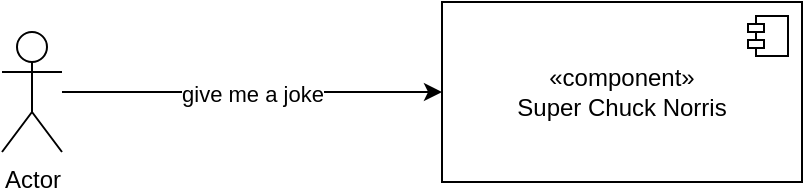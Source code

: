 <mxfile version="26.0.3" pages="4">
  <diagram name="functionnal" id="e7e014a7-5840-1c2e-5031-d8a46d1fe8dd">
    <mxGraphModel dx="2074" dy="1196" grid="1" gridSize="10" guides="1" tooltips="1" connect="1" arrows="1" fold="1" page="1" pageScale="1" pageWidth="1169" pageHeight="826" background="none" math="0" shadow="0">
      <root>
        <mxCell id="0" />
        <mxCell id="1" parent="0" />
        <mxCell id="1GnKk7UP_VFA82eOIgaa-44" value="give me a joke" style="edgeStyle=orthogonalEdgeStyle;rounded=0;orthogonalLoop=1;jettySize=auto;html=1;" parent="1" source="1GnKk7UP_VFA82eOIgaa-43" edge="1">
          <mxGeometry relative="1" as="geometry">
            <mxPoint x="600" y="285" as="targetPoint" />
          </mxGeometry>
        </mxCell>
        <mxCell id="1GnKk7UP_VFA82eOIgaa-43" value="Actor" style="shape=umlActor;verticalLabelPosition=bottom;verticalAlign=top;html=1;outlineConnect=0;" parent="1" vertex="1">
          <mxGeometry x="380" y="255" width="30" height="60" as="geometry" />
        </mxCell>
        <mxCell id="-uBETa88NqcuZYhCCnRG-1" value="«component»&lt;br&gt;Super Chuck Norris" style="html=1;dropTarget=0;whiteSpace=wrap;" parent="1" vertex="1">
          <mxGeometry x="600" y="240" width="180" height="90" as="geometry" />
        </mxCell>
        <mxCell id="-uBETa88NqcuZYhCCnRG-2" value="" style="shape=module;jettyWidth=8;jettyHeight=4;" parent="-uBETa88NqcuZYhCCnRG-1" vertex="1">
          <mxGeometry x="1" width="20" height="20" relative="1" as="geometry">
            <mxPoint x="-27" y="7" as="offset" />
          </mxGeometry>
        </mxCell>
      </root>
    </mxGraphModel>
  </diagram>
  <diagram id="HtZLqsFjLcXCLojwWV2-" name="software">
    <mxGraphModel dx="2074" dy="1196" grid="1" gridSize="10" guides="1" tooltips="1" connect="1" arrows="1" fold="1" page="1" pageScale="1" pageWidth="827" pageHeight="1169" math="0" shadow="0">
      <root>
        <mxCell id="0" />
        <mxCell id="1" parent="0" />
        <mxCell id="TY5imNcZOcsS9m7UP9F4-12" value="&lt;p style=&quot;margin:0px;margin-top:6px;text-align:center;&quot;&gt;&lt;b&gt;&amp;lt;&amp;lt;subsysteme&amp;gt;&amp;gt; Backend&lt;/b&gt;&lt;/p&gt;&lt;hr size=&quot;1&quot; style=&quot;border-style:solid;&quot;&gt;&lt;p style=&quot;margin:0px;margin-left:8px;&quot;&gt;&lt;br&gt;&lt;/p&gt;" style="align=left;overflow=fill;html=1;dropTarget=0;whiteSpace=wrap;" parent="1" vertex="1">
          <mxGeometry x="550" y="440" width="250" height="190" as="geometry" />
        </mxCell>
        <mxCell id="TY5imNcZOcsS9m7UP9F4-13" value="" style="shape=component;jettyWidth=8;jettyHeight=4;" parent="TY5imNcZOcsS9m7UP9F4-12" vertex="1">
          <mxGeometry x="1" width="20" height="20" relative="1" as="geometry">
            <mxPoint x="-24" y="4" as="offset" />
          </mxGeometry>
        </mxCell>
        <mxCell id="O_k-5xSKU5mdzjZsvHdu-3" value=":Jokes" style="html=1;dropTarget=0;whiteSpace=wrap;" parent="1" vertex="1">
          <mxGeometry x="585" y="500" width="180" height="90" as="geometry" />
        </mxCell>
        <mxCell id="O_k-5xSKU5mdzjZsvHdu-4" value="" style="shape=module;jettyWidth=8;jettyHeight=4;" parent="O_k-5xSKU5mdzjZsvHdu-3" vertex="1">
          <mxGeometry x="1" width="20" height="20" relative="1" as="geometry">
            <mxPoint x="-27" y="7" as="offset" />
          </mxGeometry>
        </mxCell>
        <mxCell id="TY5imNcZOcsS9m7UP9F4-14" value="&lt;p style=&quot;margin:0px;margin-top:6px;text-align:center;&quot;&gt;&lt;b&gt;&amp;lt;&amp;lt;subsysteme&amp;gt;&amp;gt; Frontend&lt;/b&gt;&lt;/p&gt;&lt;hr size=&quot;1&quot; style=&quot;border-style:solid;&quot;&gt;&lt;p style=&quot;margin:0px;margin-left:8px;&quot;&gt;&lt;br&gt;&lt;/p&gt;" style="align=left;overflow=fill;html=1;dropTarget=0;whiteSpace=wrap;" parent="1" vertex="1">
          <mxGeometry x="200" y="440" width="250" height="190" as="geometry" />
        </mxCell>
        <mxCell id="TY5imNcZOcsS9m7UP9F4-15" value="" style="shape=component;jettyWidth=8;jettyHeight=4;" parent="TY5imNcZOcsS9m7UP9F4-14" vertex="1">
          <mxGeometry x="1" width="20" height="20" relative="1" as="geometry">
            <mxPoint x="-24" y="4" as="offset" />
          </mxGeometry>
        </mxCell>
        <mxCell id="TY5imNcZOcsS9m7UP9F4-16" value=": SearchEngine jokes" style="html=1;dropTarget=0;whiteSpace=wrap;" parent="1" vertex="1">
          <mxGeometry x="235" y="500" width="180" height="90" as="geometry" />
        </mxCell>
        <mxCell id="TY5imNcZOcsS9m7UP9F4-17" value="" style="shape=module;jettyWidth=8;jettyHeight=4;" parent="TY5imNcZOcsS9m7UP9F4-16" vertex="1">
          <mxGeometry x="1" width="20" height="20" relative="1" as="geometry">
            <mxPoint x="-27" y="7" as="offset" />
          </mxGeometry>
        </mxCell>
        <mxCell id="TY5imNcZOcsS9m7UP9F4-18" value="" style="html=1;rounded=0;" parent="1" vertex="1">
          <mxGeometry x="415" y="530" width="30" height="30" as="geometry" />
        </mxCell>
        <mxCell id="TY5imNcZOcsS9m7UP9F4-19" value="" style="endArrow=none;html=1;rounded=0;align=center;verticalAlign=top;endFill=0;labelBackgroundColor=none;endSize=2;" parent="1" source="TY5imNcZOcsS9m7UP9F4-18" target="TY5imNcZOcsS9m7UP9F4-20" edge="1">
          <mxGeometry relative="1" as="geometry" />
        </mxCell>
        <mxCell id="TY5imNcZOcsS9m7UP9F4-20" value="" style="shape=requiredInterface;html=1;fontSize=11;align=center;fillColor=none;points=[];aspect=fixed;resizable=0;verticalAlign=bottom;labelPosition=center;verticalLabelPosition=top;flipH=1;" parent="1" vertex="1">
          <mxGeometry x="495" y="540" width="5" height="10" as="geometry" />
        </mxCell>
        <mxCell id="TY5imNcZOcsS9m7UP9F4-21" value="" style="html=1;rounded=0;rotation=90;" parent="1" vertex="1">
          <mxGeometry x="555" y="530" width="30" height="30" as="geometry" />
        </mxCell>
        <mxCell id="TY5imNcZOcsS9m7UP9F4-22" value="" style="endArrow=none;html=1;rounded=0;align=center;verticalAlign=top;endFill=0;labelBackgroundColor=none;endSize=2;" parent="1" source="TY5imNcZOcsS9m7UP9F4-21" target="TY5imNcZOcsS9m7UP9F4-23" edge="1">
          <mxGeometry relative="1" as="geometry" />
        </mxCell>
        <mxCell id="TY5imNcZOcsS9m7UP9F4-23" value="" style="ellipse;html=1;fontSize=11;align=center;fillColor=none;points=[];aspect=fixed;resizable=0;verticalAlign=bottom;labelPosition=center;verticalLabelPosition=top;flipH=1;rotation=-94;" parent="1" vertex="1">
          <mxGeometry x="500" y="541" width="8" height="8" as="geometry" />
        </mxCell>
        <mxCell id="TY5imNcZOcsS9m7UP9F4-24" value="&lt;p style=&quot;margin:0px;margin-top:6px;text-align:center;&quot;&gt;&lt;b&gt;&amp;lt;&amp;lt;subsysteme&amp;gt;&amp;gt; Backend&lt;/b&gt;&lt;/p&gt;&lt;hr size=&quot;1&quot; style=&quot;border-style:solid;&quot;&gt;&lt;p style=&quot;margin:0px;margin-left:8px;&quot;&gt;&lt;br&gt;&lt;/p&gt;" style="align=left;overflow=fill;html=1;dropTarget=0;whiteSpace=wrap;" parent="1" vertex="1">
          <mxGeometry x="545" y="730" width="250" height="190" as="geometry" />
        </mxCell>
        <mxCell id="TY5imNcZOcsS9m7UP9F4-25" value="" style="shape=component;jettyWidth=8;jettyHeight=4;" parent="TY5imNcZOcsS9m7UP9F4-24" vertex="1">
          <mxGeometry x="1" width="20" height="20" relative="1" as="geometry">
            <mxPoint x="-24" y="4" as="offset" />
          </mxGeometry>
        </mxCell>
        <mxCell id="TY5imNcZOcsS9m7UP9F4-26" value=":Jokes" style="html=1;dropTarget=0;whiteSpace=wrap;" parent="1" vertex="1">
          <mxGeometry x="580" y="790" width="180" height="90" as="geometry" />
        </mxCell>
        <mxCell id="TY5imNcZOcsS9m7UP9F4-27" value="" style="shape=module;jettyWidth=8;jettyHeight=4;" parent="TY5imNcZOcsS9m7UP9F4-26" vertex="1">
          <mxGeometry x="1" width="20" height="20" relative="1" as="geometry">
            <mxPoint x="-27" y="7" as="offset" />
          </mxGeometry>
        </mxCell>
        <mxCell id="TY5imNcZOcsS9m7UP9F4-32" value="" style="html=1;rounded=0;" parent="1" vertex="1">
          <mxGeometry x="550" y="820" width="30" height="30" as="geometry" />
        </mxCell>
        <mxCell id="TY5imNcZOcsS9m7UP9F4-33" value="" style="endArrow=none;html=1;rounded=0;align=center;verticalAlign=top;endFill=0;labelBackgroundColor=none;endSize=2;" parent="1" source="TY5imNcZOcsS9m7UP9F4-32" target="TY5imNcZOcsS9m7UP9F4-34" edge="1">
          <mxGeometry relative="1" as="geometry" />
        </mxCell>
        <mxCell id="TY5imNcZOcsS9m7UP9F4-34" value="" style="ellipse;html=1;fontSize=11;align=center;fillColor=none;points=[];aspect=fixed;resizable=0;verticalAlign=bottom;labelPosition=center;verticalLabelPosition=top;flipH=1;" parent="1" vertex="1">
          <mxGeometry x="495" y="831" width="8" height="8" as="geometry" />
        </mxCell>
        <mxCell id="TY5imNcZOcsS9m7UP9F4-38" value="" style="html=1;rounded=0;" parent="1" vertex="1">
          <mxGeometry x="660" y="590" width="30" height="30" as="geometry" />
        </mxCell>
        <mxCell id="TY5imNcZOcsS9m7UP9F4-39" value="" style="endArrow=none;html=1;rounded=0;align=center;verticalAlign=top;endFill=0;labelBackgroundColor=none;endSize=2;entryX=1.043;entryY=0.386;entryDx=0;entryDy=0;entryPerimeter=0;" parent="1" source="TY5imNcZOcsS9m7UP9F4-38" target="TY5imNcZOcsS9m7UP9F4-40" edge="1">
          <mxGeometry relative="1" as="geometry">
            <mxPoint x="510" y="680" as="targetPoint" />
            <Array as="points">
              <mxPoint x="675" y="680" />
              <mxPoint x="500" y="680" />
            </Array>
          </mxGeometry>
        </mxCell>
        <mxCell id="TY5imNcZOcsS9m7UP9F4-40" value="" style="shape=requiredInterface;html=1;fontSize=11;align=center;fillColor=none;points=[];aspect=fixed;resizable=0;verticalAlign=bottom;labelPosition=center;verticalLabelPosition=top;flipH=1;rotation=90;" parent="1" vertex="1">
          <mxGeometry x="496.5" y="821" width="5" height="10" as="geometry" />
        </mxCell>
      </root>
    </mxGraphModel>
  </diagram>
  <diagram id="mmCyM0b2NF3E7Uu_dUxY" name="technical aws">
    <mxGraphModel dx="2074" dy="1196" grid="1" gridSize="10" guides="1" tooltips="1" connect="1" arrows="1" fold="1" page="1" pageScale="1" pageWidth="827" pageHeight="1169" math="0" shadow="0">
      <root>
        <mxCell id="0" />
        <mxCell id="1" parent="0" />
        <mxCell id="1Vyqty4b7GXzDvnIzLsj-1" value="AWS Cloud" style="points=[[0,0],[0.25,0],[0.5,0],[0.75,0],[1,0],[1,0.25],[1,0.5],[1,0.75],[1,1],[0.75,1],[0.5,1],[0.25,1],[0,1],[0,0.75],[0,0.5],[0,0.25]];outlineConnect=0;gradientColor=none;html=1;whiteSpace=wrap;fontSize=12;fontStyle=0;container=1;pointerEvents=0;collapsible=0;recursiveResize=0;shape=mxgraph.aws4.group;grIcon=mxgraph.aws4.group_aws_cloud_alt;strokeColor=#232F3E;fillColor=none;verticalAlign=top;align=left;spacingLeft=30;fontColor=#232F3E;dashed=0;" parent="1" vertex="1">
          <mxGeometry x="200" y="240" width="510" height="670" as="geometry" />
        </mxCell>
        <mxCell id="1Vyqty4b7GXzDvnIzLsj-2" value="Region" style="points=[[0,0],[0.25,0],[0.5,0],[0.75,0],[1,0],[1,0.25],[1,0.5],[1,0.75],[1,1],[0.75,1],[0.5,1],[0.25,1],[0,1],[0,0.75],[0,0.5],[0,0.25]];outlineConnect=0;gradientColor=none;html=1;whiteSpace=wrap;fontSize=12;fontStyle=0;container=1;pointerEvents=0;collapsible=0;recursiveResize=0;shape=mxgraph.aws4.group;grIcon=mxgraph.aws4.group_region;strokeColor=#00A4A6;fillColor=none;verticalAlign=top;align=left;spacingLeft=30;fontColor=#147EBA;dashed=1;" parent="1Vyqty4b7GXzDvnIzLsj-1" vertex="1">
          <mxGeometry x="40" y="40" width="460" height="620" as="geometry" />
        </mxCell>
        <mxCell id="1Vyqty4b7GXzDvnIzLsj-3" value="VPC" style="points=[[0,0],[0.25,0],[0.5,0],[0.75,0],[1,0],[1,0.25],[1,0.5],[1,0.75],[1,1],[0.75,1],[0.5,1],[0.25,1],[0,1],[0,0.75],[0,0.5],[0,0.25]];outlineConnect=0;gradientColor=none;html=1;whiteSpace=wrap;fontSize=12;fontStyle=0;container=1;pointerEvents=0;collapsible=0;recursiveResize=0;shape=mxgraph.aws4.group;grIcon=mxgraph.aws4.group_vpc2;strokeColor=#8C4FFF;fillColor=none;verticalAlign=top;align=left;spacingLeft=30;fontColor=#AAB7B8;dashed=0;" parent="1Vyqty4b7GXzDvnIzLsj-2" vertex="1">
          <mxGeometry x="160" y="160" width="280" height="450" as="geometry" />
        </mxCell>
        <mxCell id="z8LfWfe8zao_wunuXSeL-3" value="Private subnet" style="points=[[0,0],[0.25,0],[0.5,0],[0.75,0],[1,0],[1,0.25],[1,0.5],[1,0.75],[1,1],[0.75,1],[0.5,1],[0.25,1],[0,1],[0,0.75],[0,0.5],[0,0.25]];outlineConnect=0;gradientColor=none;html=1;whiteSpace=wrap;fontSize=12;fontStyle=0;container=1;pointerEvents=0;collapsible=0;recursiveResize=0;shape=mxgraph.aws4.group;grIcon=mxgraph.aws4.group_security_group;grStroke=0;strokeColor=#00A4A6;fillColor=#E6F6F7;verticalAlign=top;align=left;spacingLeft=30;fontColor=#147EBA;dashed=0;" vertex="1" parent="1Vyqty4b7GXzDvnIzLsj-3">
          <mxGeometry x="41" y="40" width="199" height="400" as="geometry" />
        </mxCell>
        <mxCell id="z8LfWfe8zao_wunuXSeL-4" value="" style="sketch=0;outlineConnect=0;fontColor=#232F3E;gradientColor=none;fillColor=#C925D1;strokeColor=none;dashed=0;verticalLabelPosition=bottom;verticalAlign=top;align=center;html=1;fontSize=12;fontStyle=0;aspect=fixed;pointerEvents=1;shape=mxgraph.aws4.rds_postgresql_instance;" vertex="1" parent="z8LfWfe8zao_wunuXSeL-3">
          <mxGeometry x="60.5" y="310" width="78" height="78" as="geometry" />
        </mxCell>
        <mxCell id="z8LfWfe8zao_wunuXSeL-6" value="Fargate computing" style="points=[[0,0],[0.25,0],[0.5,0],[0.75,0],[1,0],[1,0.25],[1,0.5],[1,0.75],[1,1],[0.75,1],[0.5,1],[0.25,1],[0,1],[0,0.75],[0,0.5],[0,0.25]];outlineConnect=0;gradientColor=none;html=1;whiteSpace=wrap;fontSize=12;fontStyle=0;container=1;pointerEvents=0;collapsible=0;recursiveResize=0;shape=mxgraph.aws4.group;grIcon=mxgraph.aws4.group_ec2_instance_contents;strokeColor=#D86613;fillColor=none;verticalAlign=top;align=left;spacingLeft=30;fontColor=#D86613;dashed=0;" vertex="1" parent="z8LfWfe8zao_wunuXSeL-3">
          <mxGeometry x="9" y="40" width="181" height="230" as="geometry" />
        </mxCell>
        <mxCell id="z8LfWfe8zao_wunuXSeL-8" value="BackEnd" style="sketch=0;outlineConnect=0;fontColor=#232F3E;gradientColor=none;fillColor=#ED7100;strokeColor=none;dashed=0;verticalLabelPosition=bottom;verticalAlign=top;align=center;html=1;fontSize=12;fontStyle=0;aspect=fixed;pointerEvents=1;shape=mxgraph.aws4.container_2;" vertex="1" parent="z8LfWfe8zao_wunuXSeL-6">
          <mxGeometry x="66.5" y="140.5" width="48" height="31" as="geometry" />
        </mxCell>
        <mxCell id="z8LfWfe8zao_wunuXSeL-15" style="edgeStyle=orthogonalEdgeStyle;rounded=0;orthogonalLoop=1;jettySize=auto;html=1;" edge="1" parent="z8LfWfe8zao_wunuXSeL-3" source="z8LfWfe8zao_wunuXSeL-8" target="z8LfWfe8zao_wunuXSeL-4">
          <mxGeometry relative="1" as="geometry" />
        </mxCell>
        <mxCell id="1Vyqty4b7GXzDvnIzLsj-4" value="API Gateway&lt;div&gt;(BackEnd)&lt;/div&gt;" style="sketch=0;points=[[0,0,0],[0.25,0,0],[0.5,0,0],[0.75,0,0],[1,0,0],[0,1,0],[0.25,1,0],[0.5,1,0],[0.75,1,0],[1,1,0],[0,0.25,0],[0,0.5,0],[0,0.75,0],[1,0.25,0],[1,0.5,0],[1,0.75,0]];outlineConnect=0;fontColor=#232F3E;fillColor=#8C4FFF;strokeColor=#ffffff;dashed=0;verticalLabelPosition=bottom;verticalAlign=top;align=center;html=1;fontSize=12;fontStyle=0;aspect=fixed;shape=mxgraph.aws4.resourceIcon;resIcon=mxgraph.aws4.api_gateway;" parent="1Vyqty4b7GXzDvnIzLsj-2" vertex="1">
          <mxGeometry x="20" y="357" width="78" height="78" as="geometry" />
        </mxCell>
        <mxCell id="1Vyqty4b7GXzDvnIzLsj-5" value="ECS" style="sketch=0;points=[[0,0,0],[0.25,0,0],[0.5,0,0],[0.75,0,0],[1,0,0],[0,1,0],[0.25,1,0],[0.5,1,0],[0.75,1,0],[1,1,0],[0,0.25,0],[0,0.5,0],[0,0.75,0],[1,0.25,0],[1,0.5,0],[1,0.75,0]];outlineConnect=0;fontColor=#232F3E;fillColor=#ED7100;strokeColor=#ffffff;dashed=0;verticalLabelPosition=bottom;verticalAlign=top;align=center;html=1;fontSize=12;fontStyle=0;aspect=fixed;shape=mxgraph.aws4.resourceIcon;resIcon=mxgraph.aws4.ecs;" parent="1Vyqty4b7GXzDvnIzLsj-2" vertex="1">
          <mxGeometry x="261" y="40" width="78" height="78" as="geometry" />
        </mxCell>
        <mxCell id="z8LfWfe8zao_wunuXSeL-12" value="S3 FrontEnd" style="sketch=0;points=[[0,0,0],[0.25,0,0],[0.5,0,0],[0.75,0,0],[1,0,0],[0,1,0],[0.25,1,0],[0.5,1,0],[0.75,1,0],[1,1,0],[0,0.25,0],[0,0.5,0],[0,0.75,0],[1,0.25,0],[1,0.5,0],[1,0.75,0]];outlineConnect=0;fontColor=#232F3E;fillColor=#7AA116;strokeColor=#ffffff;dashed=0;verticalLabelPosition=bottom;verticalAlign=top;align=center;html=1;fontSize=12;fontStyle=0;aspect=fixed;shape=mxgraph.aws4.resourceIcon;resIcon=mxgraph.aws4.s3;" vertex="1" parent="1Vyqty4b7GXzDvnIzLsj-2">
          <mxGeometry x="20" y="40" width="78" height="78" as="geometry" />
        </mxCell>
        <mxCell id="z8LfWfe8zao_wunuXSeL-14" style="edgeStyle=orthogonalEdgeStyle;rounded=0;orthogonalLoop=1;jettySize=auto;html=1;" edge="1" parent="1Vyqty4b7GXzDvnIzLsj-2" source="z8LfWfe8zao_wunuXSeL-13" target="z8LfWfe8zao_wunuXSeL-12">
          <mxGeometry relative="1" as="geometry" />
        </mxCell>
        <mxCell id="z8LfWfe8zao_wunuXSeL-13" value="Amplify (FrontEnd)" style="sketch=0;points=[[0,0,0],[0.25,0,0],[0.5,0,0],[0.75,0,0],[1,0,0],[0,1,0],[0.25,1,0],[0.5,1,0],[0.75,1,0],[1,1,0],[0,0.25,0],[0,0.5,0],[0,0.75,0],[1,0.25,0],[1,0.5,0],[1,0.75,0]];outlineConnect=0;fontColor=#232F3E;fillColor=#DD344C;strokeColor=#ffffff;dashed=0;verticalLabelPosition=bottom;verticalAlign=top;align=center;html=1;fontSize=12;fontStyle=0;aspect=fixed;shape=mxgraph.aws4.resourceIcon;resIcon=mxgraph.aws4.amplify;" vertex="1" parent="1Vyqty4b7GXzDvnIzLsj-2">
          <mxGeometry x="20" y="240" width="78" height="78" as="geometry" />
        </mxCell>
        <mxCell id="z8LfWfe8zao_wunuXSeL-10" style="edgeStyle=orthogonalEdgeStyle;rounded=0;orthogonalLoop=1;jettySize=auto;html=1;" edge="1" parent="1Vyqty4b7GXzDvnIzLsj-2" source="1Vyqty4b7GXzDvnIzLsj-4" target="z8LfWfe8zao_wunuXSeL-8">
          <mxGeometry relative="1" as="geometry" />
        </mxCell>
        <mxCell id="z8LfWfe8zao_wunuXSeL-9" style="edgeStyle=orthogonalEdgeStyle;rounded=0;orthogonalLoop=1;jettySize=auto;html=1;" edge="1" parent="1Vyqty4b7GXzDvnIzLsj-2" source="1Vyqty4b7GXzDvnIzLsj-5" target="z8LfWfe8zao_wunuXSeL-6">
          <mxGeometry relative="1" as="geometry" />
        </mxCell>
        <mxCell id="z8LfWfe8zao_wunuXSeL-11" value="" style="image;points=[];aspect=fixed;html=1;align=center;shadow=0;dashed=0;image=img/lib/allied_telesis/computer_and_terminals/Personal_Computer.svg;" vertex="1" parent="1">
          <mxGeometry x="60" y="583" width="45.6" height="61.8" as="geometry" />
        </mxCell>
        <mxCell id="z8LfWfe8zao_wunuXSeL-16" style="edgeStyle=orthogonalEdgeStyle;rounded=0;orthogonalLoop=1;jettySize=auto;html=1;entryX=0;entryY=0.5;entryDx=0;entryDy=0;entryPerimeter=0;" edge="1" parent="1" source="z8LfWfe8zao_wunuXSeL-11" target="z8LfWfe8zao_wunuXSeL-13">
          <mxGeometry relative="1" as="geometry" />
        </mxCell>
        <mxCell id="z8LfWfe8zao_wunuXSeL-17" style="edgeStyle=orthogonalEdgeStyle;rounded=0;orthogonalLoop=1;jettySize=auto;html=1;entryX=0;entryY=0.5;entryDx=0;entryDy=0;entryPerimeter=0;" edge="1" parent="1" source="z8LfWfe8zao_wunuXSeL-11" target="1Vyqty4b7GXzDvnIzLsj-4">
          <mxGeometry relative="1" as="geometry" />
        </mxCell>
      </root>
    </mxGraphModel>
  </diagram>
  <diagram id="Gy1y1R7X9sOHafbf4RVx" name="technical docker">
    <mxGraphModel dx="2074" dy="1196" grid="1" gridSize="10" guides="1" tooltips="1" connect="1" arrows="1" fold="1" page="1" pageScale="1" pageWidth="827" pageHeight="1169" math="0" shadow="0">
      <root>
        <mxCell id="0" />
        <mxCell id="1" parent="0" />
        <mxCell id="bp-uVhemrb7M6yFq0cPX-5" style="edgeStyle=orthogonalEdgeStyle;rounded=0;orthogonalLoop=1;jettySize=auto;html=1;" edge="1" parent="1" source="bp-uVhemrb7M6yFq0cPX-2" target="bp-uVhemrb7M6yFq0cPX-4">
          <mxGeometry relative="1" as="geometry" />
        </mxCell>
        <mxCell id="bp-uVhemrb7M6yFq0cPX-2" value="Container BackEnd" style="sketch=0;outlineConnect=0;fontColor=#232F3E;gradientColor=none;strokeColor=#232F3E;fillColor=#ffffff;dashed=0;verticalLabelPosition=bottom;verticalAlign=top;align=center;html=1;fontSize=12;fontStyle=0;aspect=fixed;shape=mxgraph.aws4.resourceIcon;resIcon=mxgraph.aws4.container_2;" vertex="1" parent="1">
          <mxGeometry x="274" y="440" width="140" height="140" as="geometry" />
        </mxCell>
        <mxCell id="bp-uVhemrb7M6yFq0cPX-3" value="Container FrontEnd" style="sketch=0;outlineConnect=0;fontColor=#232F3E;gradientColor=none;strokeColor=#232F3E;fillColor=#ffffff;dashed=0;verticalLabelPosition=bottom;verticalAlign=top;align=center;html=1;fontSize=12;fontStyle=0;aspect=fixed;shape=mxgraph.aws4.resourceIcon;resIcon=mxgraph.aws4.container_2;" vertex="1" parent="1">
          <mxGeometry x="274" y="260" width="140" height="140" as="geometry" />
        </mxCell>
        <mxCell id="bp-uVhemrb7M6yFq0cPX-4" value="PostgreSQL Container" style="sketch=0;outlineConnect=0;fontColor=#232F3E;gradientColor=none;strokeColor=#232F3E;fillColor=#ffffff;dashed=0;verticalLabelPosition=bottom;verticalAlign=top;align=center;html=1;fontSize=12;fontStyle=0;aspect=fixed;shape=mxgraph.aws4.resourceIcon;resIcon=mxgraph.aws4.container_1;" vertex="1" parent="1">
          <mxGeometry x="467" y="439" width="142.5" height="142.5" as="geometry" />
        </mxCell>
        <mxCell id="bp-uVhemrb7M6yFq0cPX-7" style="edgeStyle=orthogonalEdgeStyle;rounded=0;orthogonalLoop=1;jettySize=auto;html=1;" edge="1" parent="1" source="bp-uVhemrb7M6yFq0cPX-6" target="bp-uVhemrb7M6yFq0cPX-3">
          <mxGeometry relative="1" as="geometry" />
        </mxCell>
        <mxCell id="bp-uVhemrb7M6yFq0cPX-8" style="edgeStyle=orthogonalEdgeStyle;rounded=0;orthogonalLoop=1;jettySize=auto;html=1;" edge="1" parent="1" source="bp-uVhemrb7M6yFq0cPX-6" target="bp-uVhemrb7M6yFq0cPX-2">
          <mxGeometry relative="1" as="geometry" />
        </mxCell>
        <mxCell id="bp-uVhemrb7M6yFq0cPX-6" value="" style="image;points=[];aspect=fixed;html=1;align=center;shadow=0;dashed=0;image=img/lib/allied_telesis/computer_and_terminals/Personal_Computer.svg;" vertex="1" parent="1">
          <mxGeometry x="50" y="347" width="103.3" height="140" as="geometry" />
        </mxCell>
      </root>
    </mxGraphModel>
  </diagram>
</mxfile>
